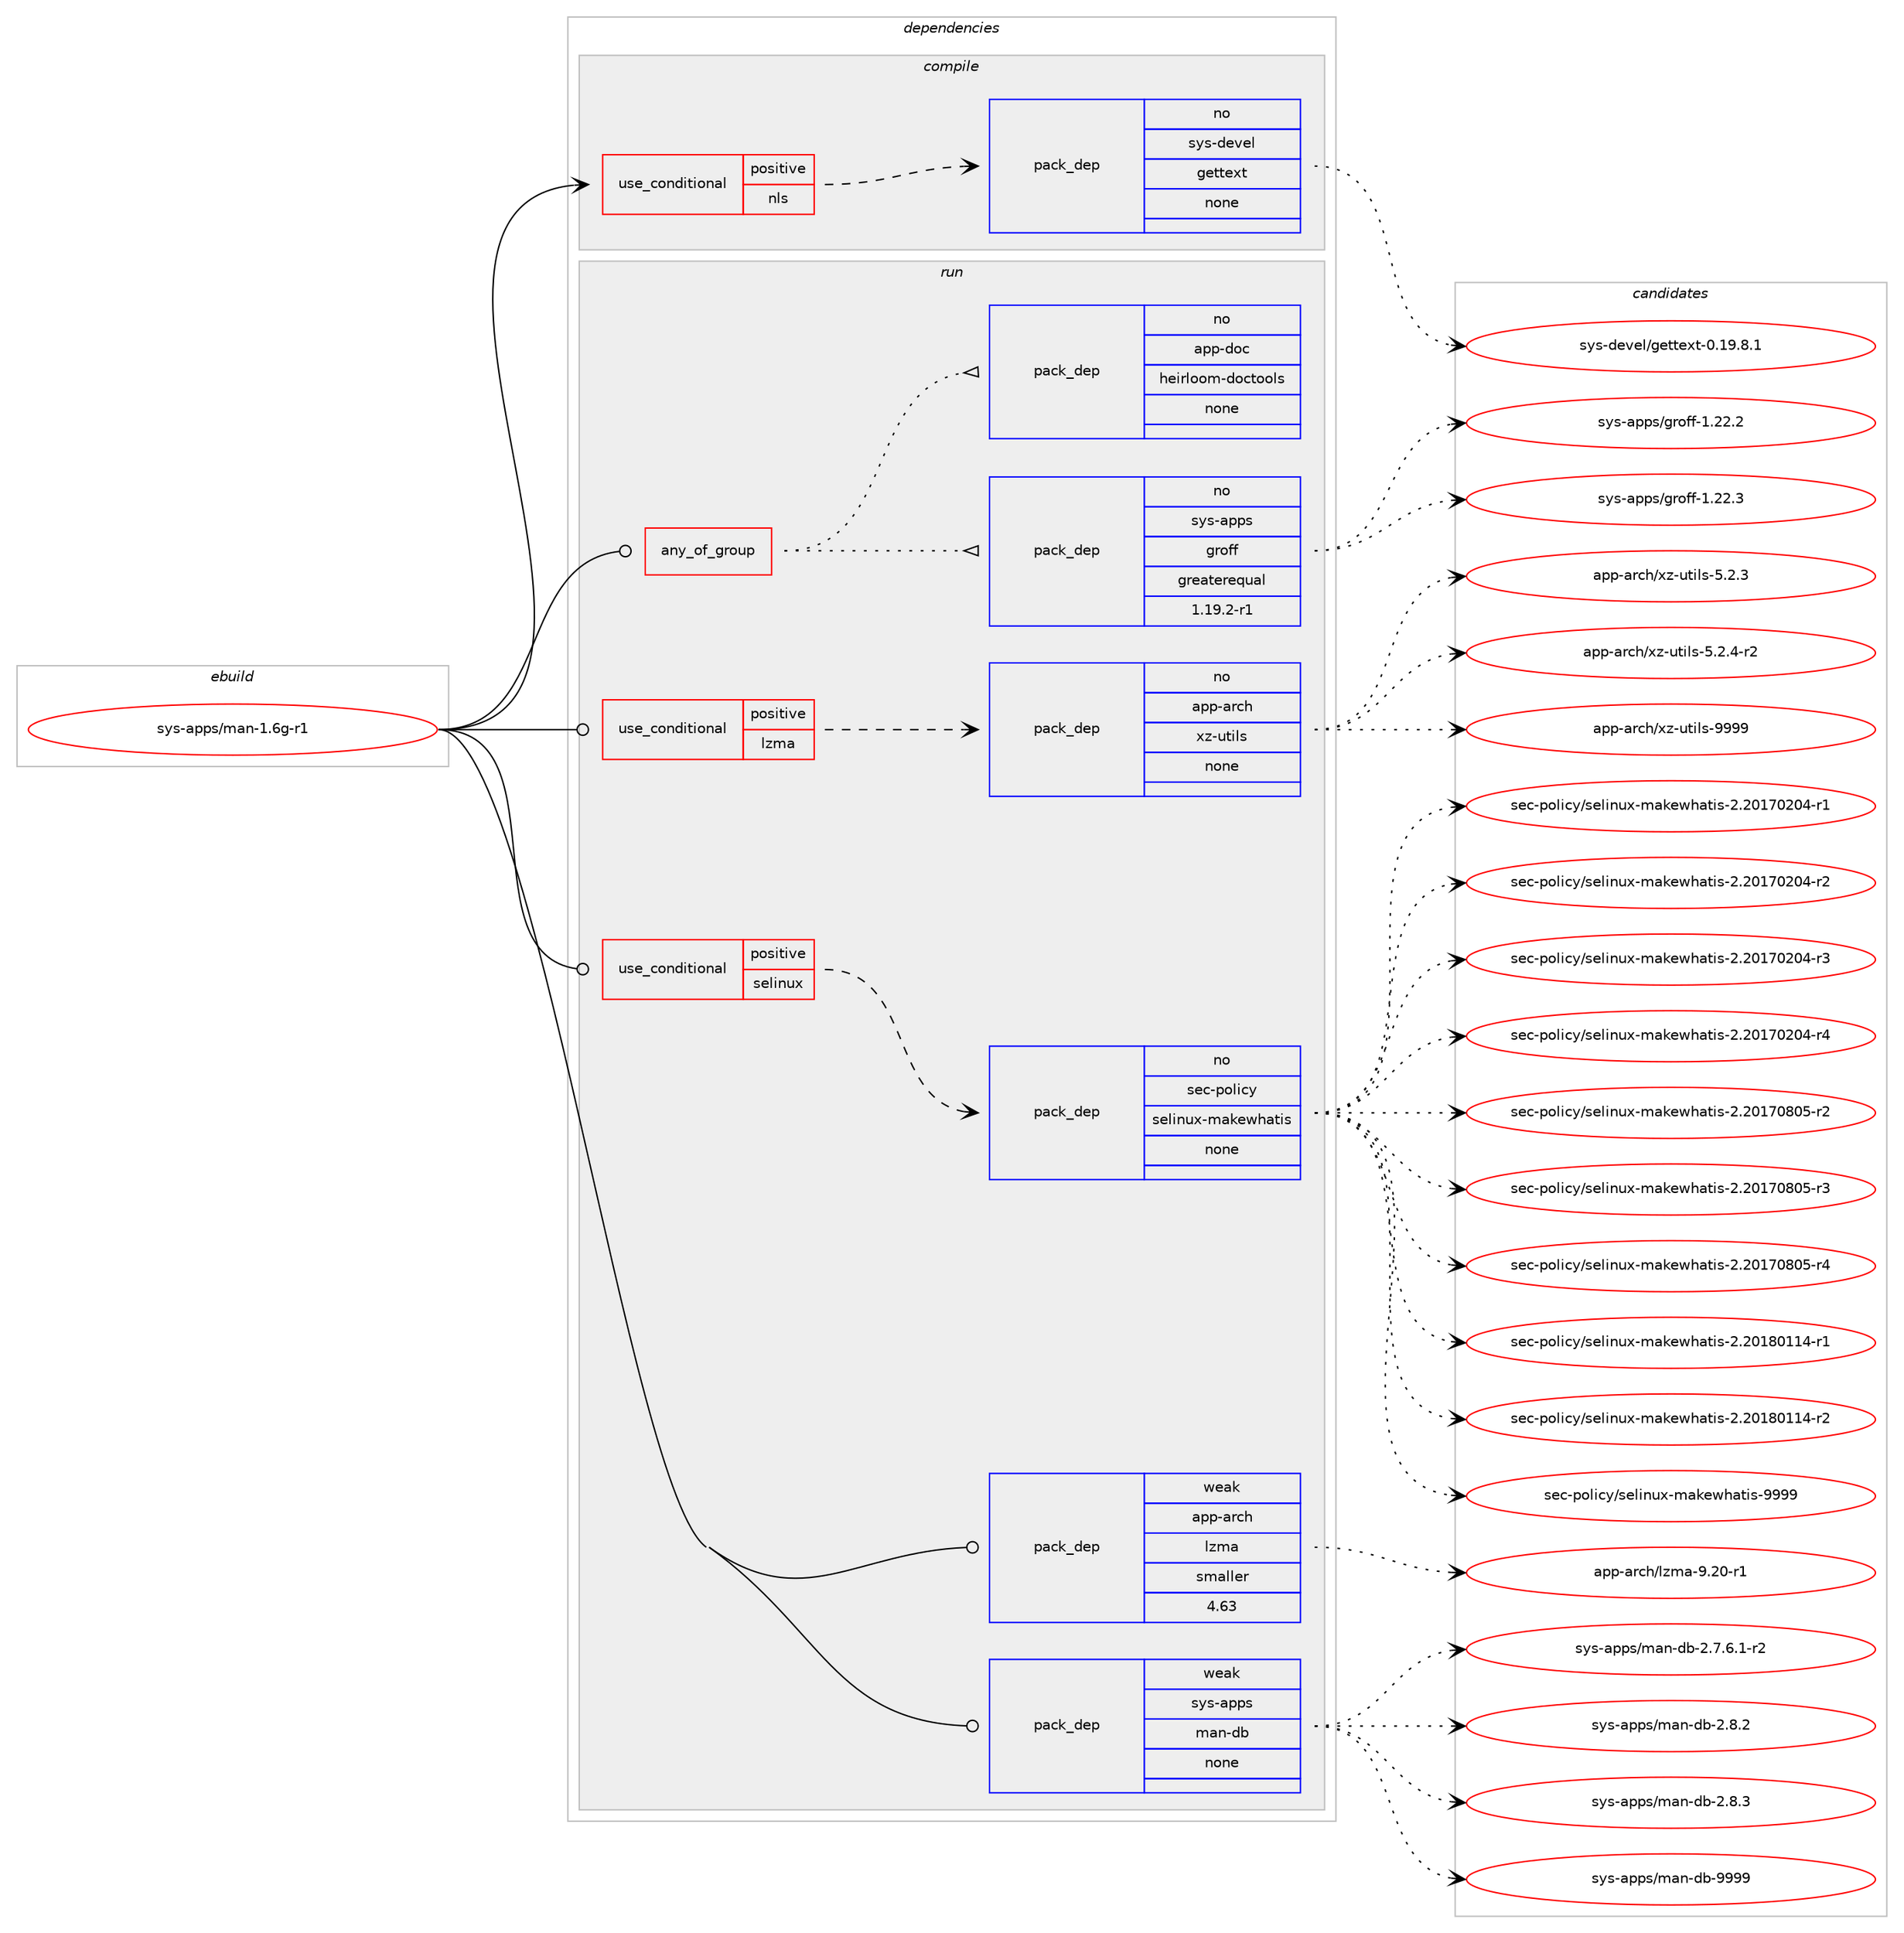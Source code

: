 digraph prolog {

# *************
# Graph options
# *************

newrank=true;
concentrate=true;
compound=true;
graph [rankdir=LR,fontname=Helvetica,fontsize=10,ranksep=1.5];#, ranksep=2.5, nodesep=0.2];
edge  [arrowhead=vee];
node  [fontname=Helvetica,fontsize=10];

# **********
# The ebuild
# **********

subgraph cluster_leftcol {
color=gray;
rank=same;
label=<<i>ebuild</i>>;
id [label="sys-apps/man-1.6g-r1", color=red, width=4, href="../sys-apps/man-1.6g-r1.svg"];
}

# ****************
# The dependencies
# ****************

subgraph cluster_midcol {
color=gray;
label=<<i>dependencies</i>>;
subgraph cluster_compile {
fillcolor="#eeeeee";
style=filled;
label=<<i>compile</i>>;
subgraph cond1010 {
dependency7886 [label=<<TABLE BORDER="0" CELLBORDER="1" CELLSPACING="0" CELLPADDING="4"><TR><TD ROWSPAN="3" CELLPADDING="10">use_conditional</TD></TR><TR><TD>positive</TD></TR><TR><TD>nls</TD></TR></TABLE>>, shape=none, color=red];
subgraph pack6826 {
dependency7887 [label=<<TABLE BORDER="0" CELLBORDER="1" CELLSPACING="0" CELLPADDING="4" WIDTH="220"><TR><TD ROWSPAN="6" CELLPADDING="30">pack_dep</TD></TR><TR><TD WIDTH="110">no</TD></TR><TR><TD>sys-devel</TD></TR><TR><TD>gettext</TD></TR><TR><TD>none</TD></TR><TR><TD></TD></TR></TABLE>>, shape=none, color=blue];
}
dependency7886:e -> dependency7887:w [weight=20,style="dashed",arrowhead="vee"];
}
id:e -> dependency7886:w [weight=20,style="solid",arrowhead="vee"];
}
subgraph cluster_compileandrun {
fillcolor="#eeeeee";
style=filled;
label=<<i>compile and run</i>>;
}
subgraph cluster_run {
fillcolor="#eeeeee";
style=filled;
label=<<i>run</i>>;
subgraph any49 {
dependency7888 [label=<<TABLE BORDER="0" CELLBORDER="1" CELLSPACING="0" CELLPADDING="4"><TR><TD CELLPADDING="10">any_of_group</TD></TR></TABLE>>, shape=none, color=red];subgraph pack6827 {
dependency7889 [label=<<TABLE BORDER="0" CELLBORDER="1" CELLSPACING="0" CELLPADDING="4" WIDTH="220"><TR><TD ROWSPAN="6" CELLPADDING="30">pack_dep</TD></TR><TR><TD WIDTH="110">no</TD></TR><TR><TD>sys-apps</TD></TR><TR><TD>groff</TD></TR><TR><TD>greaterequal</TD></TR><TR><TD>1.19.2-r1</TD></TR></TABLE>>, shape=none, color=blue];
}
dependency7888:e -> dependency7889:w [weight=20,style="dotted",arrowhead="oinv"];
subgraph pack6828 {
dependency7890 [label=<<TABLE BORDER="0" CELLBORDER="1" CELLSPACING="0" CELLPADDING="4" WIDTH="220"><TR><TD ROWSPAN="6" CELLPADDING="30">pack_dep</TD></TR><TR><TD WIDTH="110">no</TD></TR><TR><TD>app-doc</TD></TR><TR><TD>heirloom-doctools</TD></TR><TR><TD>none</TD></TR><TR><TD></TD></TR></TABLE>>, shape=none, color=blue];
}
dependency7888:e -> dependency7890:w [weight=20,style="dotted",arrowhead="oinv"];
}
id:e -> dependency7888:w [weight=20,style="solid",arrowhead="odot"];
subgraph cond1011 {
dependency7891 [label=<<TABLE BORDER="0" CELLBORDER="1" CELLSPACING="0" CELLPADDING="4"><TR><TD ROWSPAN="3" CELLPADDING="10">use_conditional</TD></TR><TR><TD>positive</TD></TR><TR><TD>lzma</TD></TR></TABLE>>, shape=none, color=red];
subgraph pack6829 {
dependency7892 [label=<<TABLE BORDER="0" CELLBORDER="1" CELLSPACING="0" CELLPADDING="4" WIDTH="220"><TR><TD ROWSPAN="6" CELLPADDING="30">pack_dep</TD></TR><TR><TD WIDTH="110">no</TD></TR><TR><TD>app-arch</TD></TR><TR><TD>xz-utils</TD></TR><TR><TD>none</TD></TR><TR><TD></TD></TR></TABLE>>, shape=none, color=blue];
}
dependency7891:e -> dependency7892:w [weight=20,style="dashed",arrowhead="vee"];
}
id:e -> dependency7891:w [weight=20,style="solid",arrowhead="odot"];
subgraph cond1012 {
dependency7893 [label=<<TABLE BORDER="0" CELLBORDER="1" CELLSPACING="0" CELLPADDING="4"><TR><TD ROWSPAN="3" CELLPADDING="10">use_conditional</TD></TR><TR><TD>positive</TD></TR><TR><TD>selinux</TD></TR></TABLE>>, shape=none, color=red];
subgraph pack6830 {
dependency7894 [label=<<TABLE BORDER="0" CELLBORDER="1" CELLSPACING="0" CELLPADDING="4" WIDTH="220"><TR><TD ROWSPAN="6" CELLPADDING="30">pack_dep</TD></TR><TR><TD WIDTH="110">no</TD></TR><TR><TD>sec-policy</TD></TR><TR><TD>selinux-makewhatis</TD></TR><TR><TD>none</TD></TR><TR><TD></TD></TR></TABLE>>, shape=none, color=blue];
}
dependency7893:e -> dependency7894:w [weight=20,style="dashed",arrowhead="vee"];
}
id:e -> dependency7893:w [weight=20,style="solid",arrowhead="odot"];
subgraph pack6831 {
dependency7895 [label=<<TABLE BORDER="0" CELLBORDER="1" CELLSPACING="0" CELLPADDING="4" WIDTH="220"><TR><TD ROWSPAN="6" CELLPADDING="30">pack_dep</TD></TR><TR><TD WIDTH="110">weak</TD></TR><TR><TD>app-arch</TD></TR><TR><TD>lzma</TD></TR><TR><TD>smaller</TD></TR><TR><TD>4.63</TD></TR></TABLE>>, shape=none, color=blue];
}
id:e -> dependency7895:w [weight=20,style="solid",arrowhead="odot"];
subgraph pack6832 {
dependency7896 [label=<<TABLE BORDER="0" CELLBORDER="1" CELLSPACING="0" CELLPADDING="4" WIDTH="220"><TR><TD ROWSPAN="6" CELLPADDING="30">pack_dep</TD></TR><TR><TD WIDTH="110">weak</TD></TR><TR><TD>sys-apps</TD></TR><TR><TD>man-db</TD></TR><TR><TD>none</TD></TR><TR><TD></TD></TR></TABLE>>, shape=none, color=blue];
}
id:e -> dependency7896:w [weight=20,style="solid",arrowhead="odot"];
}
}

# **************
# The candidates
# **************

subgraph cluster_choices {
rank=same;
color=gray;
label=<<i>candidates</i>>;

subgraph choice6826 {
color=black;
nodesep=1;
choice1151211154510010111810110847103101116116101120116454846495746564649 [label="sys-devel/gettext-0.19.8.1", color=red, width=4,href="../sys-devel/gettext-0.19.8.1.svg"];
dependency7887:e -> choice1151211154510010111810110847103101116116101120116454846495746564649:w [style=dotted,weight="100"];
}
subgraph choice6827 {
color=black;
nodesep=1;
choice11512111545971121121154710311411110210245494650504650 [label="sys-apps/groff-1.22.2", color=red, width=4,href="../sys-apps/groff-1.22.2.svg"];
choice11512111545971121121154710311411110210245494650504651 [label="sys-apps/groff-1.22.3", color=red, width=4,href="../sys-apps/groff-1.22.3.svg"];
dependency7889:e -> choice11512111545971121121154710311411110210245494650504650:w [style=dotted,weight="100"];
dependency7889:e -> choice11512111545971121121154710311411110210245494650504651:w [style=dotted,weight="100"];
}
subgraph choice6828 {
color=black;
nodesep=1;
}
subgraph choice6829 {
color=black;
nodesep=1;
choice971121124597114991044712012245117116105108115455346504651 [label="app-arch/xz-utils-5.2.3", color=red, width=4,href="../app-arch/xz-utils-5.2.3.svg"];
choice9711211245971149910447120122451171161051081154553465046524511450 [label="app-arch/xz-utils-5.2.4-r2", color=red, width=4,href="../app-arch/xz-utils-5.2.4-r2.svg"];
choice9711211245971149910447120122451171161051081154557575757 [label="app-arch/xz-utils-9999", color=red, width=4,href="../app-arch/xz-utils-9999.svg"];
dependency7892:e -> choice971121124597114991044712012245117116105108115455346504651:w [style=dotted,weight="100"];
dependency7892:e -> choice9711211245971149910447120122451171161051081154553465046524511450:w [style=dotted,weight="100"];
dependency7892:e -> choice9711211245971149910447120122451171161051081154557575757:w [style=dotted,weight="100"];
}
subgraph choice6830 {
color=black;
nodesep=1;
choice1151019945112111108105991214711510110810511011712045109971071011191049711610511545504650484955485048524511449 [label="sec-policy/selinux-makewhatis-2.20170204-r1", color=red, width=4,href="../sec-policy/selinux-makewhatis-2.20170204-r1.svg"];
choice1151019945112111108105991214711510110810511011712045109971071011191049711610511545504650484955485048524511450 [label="sec-policy/selinux-makewhatis-2.20170204-r2", color=red, width=4,href="../sec-policy/selinux-makewhatis-2.20170204-r2.svg"];
choice1151019945112111108105991214711510110810511011712045109971071011191049711610511545504650484955485048524511451 [label="sec-policy/selinux-makewhatis-2.20170204-r3", color=red, width=4,href="../sec-policy/selinux-makewhatis-2.20170204-r3.svg"];
choice1151019945112111108105991214711510110810511011712045109971071011191049711610511545504650484955485048524511452 [label="sec-policy/selinux-makewhatis-2.20170204-r4", color=red, width=4,href="../sec-policy/selinux-makewhatis-2.20170204-r4.svg"];
choice1151019945112111108105991214711510110810511011712045109971071011191049711610511545504650484955485648534511450 [label="sec-policy/selinux-makewhatis-2.20170805-r2", color=red, width=4,href="../sec-policy/selinux-makewhatis-2.20170805-r2.svg"];
choice1151019945112111108105991214711510110810511011712045109971071011191049711610511545504650484955485648534511451 [label="sec-policy/selinux-makewhatis-2.20170805-r3", color=red, width=4,href="../sec-policy/selinux-makewhatis-2.20170805-r3.svg"];
choice1151019945112111108105991214711510110810511011712045109971071011191049711610511545504650484955485648534511452 [label="sec-policy/selinux-makewhatis-2.20170805-r4", color=red, width=4,href="../sec-policy/selinux-makewhatis-2.20170805-r4.svg"];
choice1151019945112111108105991214711510110810511011712045109971071011191049711610511545504650484956484949524511449 [label="sec-policy/selinux-makewhatis-2.20180114-r1", color=red, width=4,href="../sec-policy/selinux-makewhatis-2.20180114-r1.svg"];
choice1151019945112111108105991214711510110810511011712045109971071011191049711610511545504650484956484949524511450 [label="sec-policy/selinux-makewhatis-2.20180114-r2", color=red, width=4,href="../sec-policy/selinux-makewhatis-2.20180114-r2.svg"];
choice115101994511211110810599121471151011081051101171204510997107101119104971161051154557575757 [label="sec-policy/selinux-makewhatis-9999", color=red, width=4,href="../sec-policy/selinux-makewhatis-9999.svg"];
dependency7894:e -> choice1151019945112111108105991214711510110810511011712045109971071011191049711610511545504650484955485048524511449:w [style=dotted,weight="100"];
dependency7894:e -> choice1151019945112111108105991214711510110810511011712045109971071011191049711610511545504650484955485048524511450:w [style=dotted,weight="100"];
dependency7894:e -> choice1151019945112111108105991214711510110810511011712045109971071011191049711610511545504650484955485048524511451:w [style=dotted,weight="100"];
dependency7894:e -> choice1151019945112111108105991214711510110810511011712045109971071011191049711610511545504650484955485048524511452:w [style=dotted,weight="100"];
dependency7894:e -> choice1151019945112111108105991214711510110810511011712045109971071011191049711610511545504650484955485648534511450:w [style=dotted,weight="100"];
dependency7894:e -> choice1151019945112111108105991214711510110810511011712045109971071011191049711610511545504650484955485648534511451:w [style=dotted,weight="100"];
dependency7894:e -> choice1151019945112111108105991214711510110810511011712045109971071011191049711610511545504650484955485648534511452:w [style=dotted,weight="100"];
dependency7894:e -> choice1151019945112111108105991214711510110810511011712045109971071011191049711610511545504650484956484949524511449:w [style=dotted,weight="100"];
dependency7894:e -> choice1151019945112111108105991214711510110810511011712045109971071011191049711610511545504650484956484949524511450:w [style=dotted,weight="100"];
dependency7894:e -> choice115101994511211110810599121471151011081051101171204510997107101119104971161051154557575757:w [style=dotted,weight="100"];
}
subgraph choice6831 {
color=black;
nodesep=1;
choice97112112459711499104471081221099745574650484511449 [label="app-arch/lzma-9.20-r1", color=red, width=4,href="../app-arch/lzma-9.20-r1.svg"];
dependency7895:e -> choice97112112459711499104471081221099745574650484511449:w [style=dotted,weight="100"];
}
subgraph choice6832 {
color=black;
nodesep=1;
choice11512111545971121121154710997110451009845504655465446494511450 [label="sys-apps/man-db-2.7.6.1-r2", color=red, width=4,href="../sys-apps/man-db-2.7.6.1-r2.svg"];
choice115121115459711211211547109971104510098455046564650 [label="sys-apps/man-db-2.8.2", color=red, width=4,href="../sys-apps/man-db-2.8.2.svg"];
choice115121115459711211211547109971104510098455046564651 [label="sys-apps/man-db-2.8.3", color=red, width=4,href="../sys-apps/man-db-2.8.3.svg"];
choice1151211154597112112115471099711045100984557575757 [label="sys-apps/man-db-9999", color=red, width=4,href="../sys-apps/man-db-9999.svg"];
dependency7896:e -> choice11512111545971121121154710997110451009845504655465446494511450:w [style=dotted,weight="100"];
dependency7896:e -> choice115121115459711211211547109971104510098455046564650:w [style=dotted,weight="100"];
dependency7896:e -> choice115121115459711211211547109971104510098455046564651:w [style=dotted,weight="100"];
dependency7896:e -> choice1151211154597112112115471099711045100984557575757:w [style=dotted,weight="100"];
}
}

}
